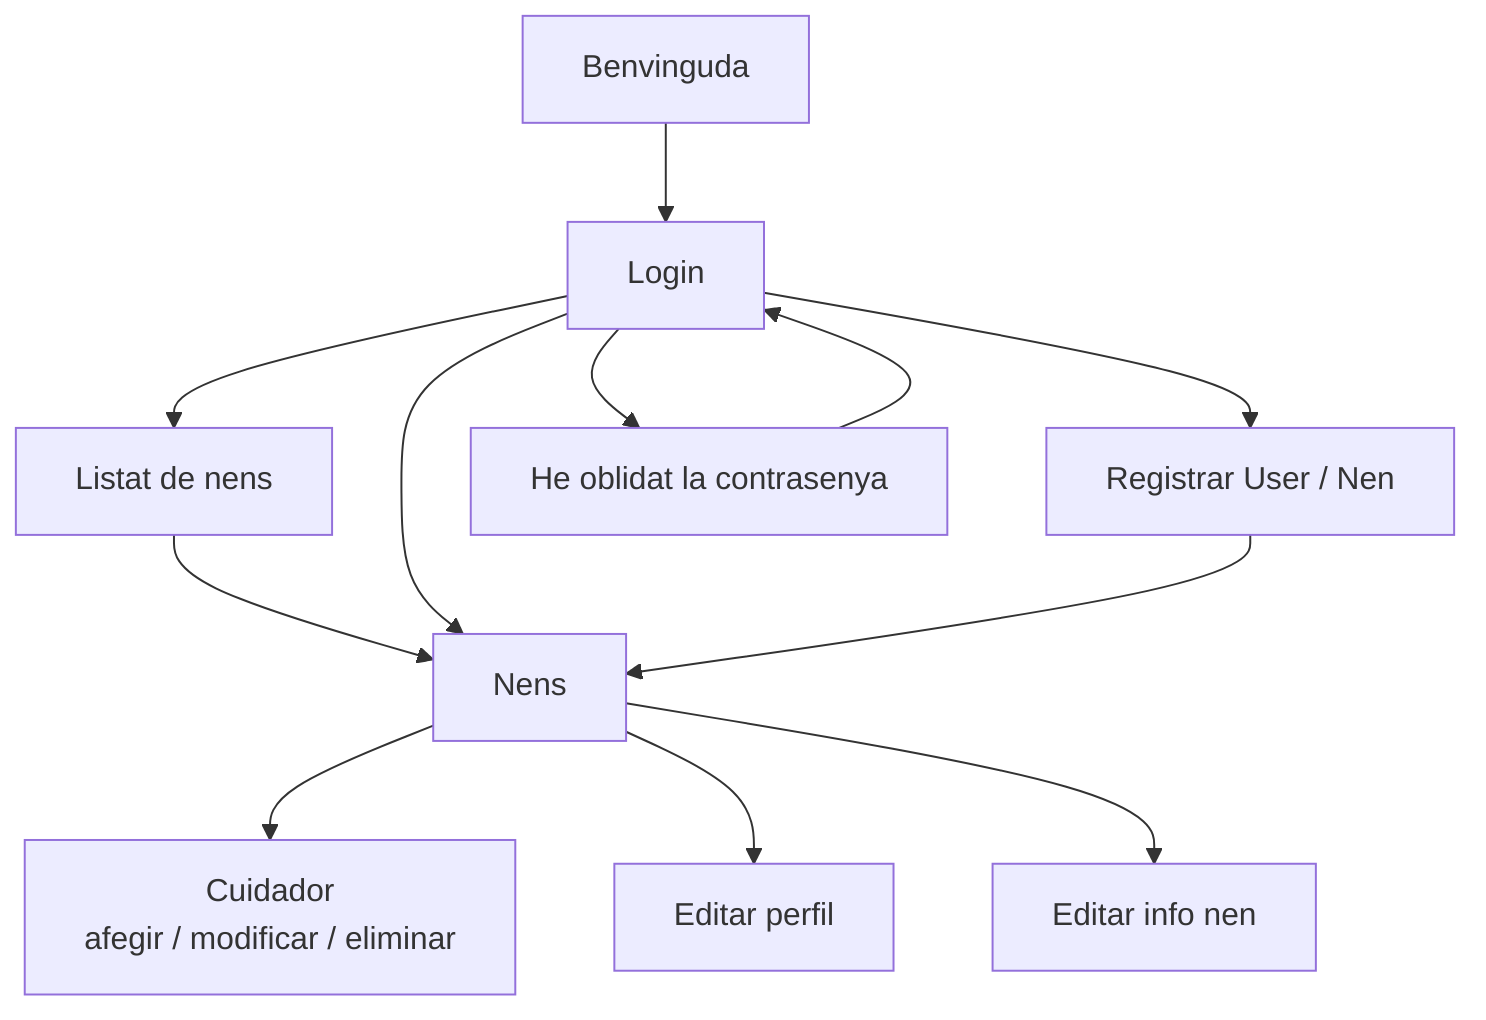 graph TD;
    A[Benvinguda] --> B[Login]
    B --> C[Listat de nens]
    C --> D[Nens]
    B --> D
    B --> E[Registrar User / Nen]
    B --> F[He oblidat la contrasenya]
    F-->B
    D --> G[Cuidador <br>afegir / modificar / eliminar]
    D --> H[Editar perfil]
    D --> I[Editar info nen]
    E --> D